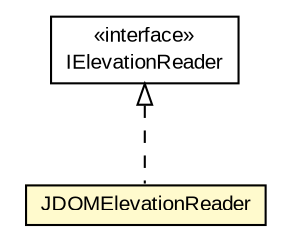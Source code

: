 #!/usr/local/bin/dot
#
# Class diagram 
# Generated by UMLGraph version R5_6-24-gf6e263 (http://www.umlgraph.org/)
#

digraph G {
	edge [fontname="arial",fontsize=10,labelfontname="arial",labelfontsize=10];
	node [fontname="arial",fontsize=10,shape=plaintext];
	nodesep=0.25;
	ranksep=0.5;
	// edu.arizona.biosemantics.semanticmarkup.markupelement.elevation.io.IElevationReader
	c92778 [label=<<table title="edu.arizona.biosemantics.semanticmarkup.markupelement.elevation.io.IElevationReader" border="0" cellborder="1" cellspacing="0" cellpadding="2" port="p" href="../IElevationReader.html">
		<tr><td><table border="0" cellspacing="0" cellpadding="1">
<tr><td align="center" balign="center"> &#171;interface&#187; </td></tr>
<tr><td align="center" balign="center"> IElevationReader </td></tr>
		</table></td></tr>
		</table>>, URL="../IElevationReader.html", fontname="arial", fontcolor="black", fontsize=10.0];
	// edu.arizona.biosemantics.semanticmarkup.markupelement.elevation.io.lib.JDOMElevationReader
	c92780 [label=<<table title="edu.arizona.biosemantics.semanticmarkup.markupelement.elevation.io.lib.JDOMElevationReader" border="0" cellborder="1" cellspacing="0" cellpadding="2" port="p" bgcolor="lemonChiffon" href="./JDOMElevationReader.html">
		<tr><td><table border="0" cellspacing="0" cellpadding="1">
<tr><td align="center" balign="center"> JDOMElevationReader </td></tr>
		</table></td></tr>
		</table>>, URL="./JDOMElevationReader.html", fontname="arial", fontcolor="black", fontsize=10.0];
	//edu.arizona.biosemantics.semanticmarkup.markupelement.elevation.io.lib.JDOMElevationReader implements edu.arizona.biosemantics.semanticmarkup.markupelement.elevation.io.IElevationReader
	c92778:p -> c92780:p [dir=back,arrowtail=empty,style=dashed];
}


